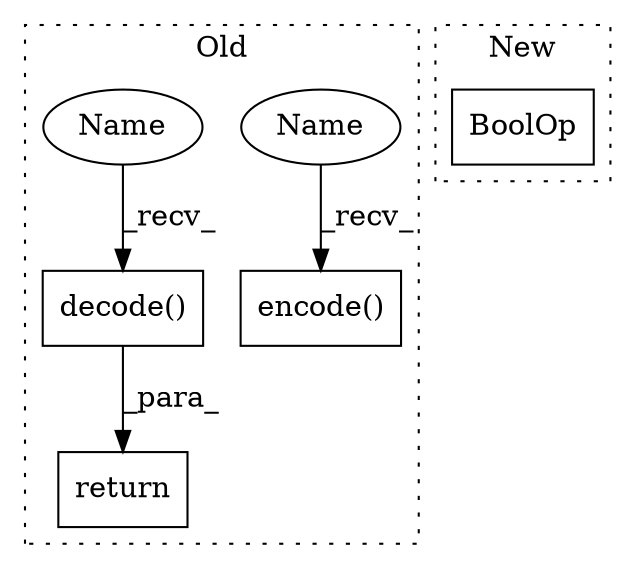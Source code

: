 digraph G {
subgraph cluster0 {
1 [label="encode()" a="75" s="1385,1412" l="17,22" shape="box"];
3 [label="decode()" a="75" s="1713,1739" l="17,27" shape="box"];
4 [label="return" a="93" s="1706" l="7" shape="box"];
5 [label="Name" a="87" s="1385" l="9" shape="ellipse"];
6 [label="Name" a="87" s="1713" l="9" shape="ellipse"];
label = "Old";
style="dotted";
}
subgraph cluster1 {
2 [label="BoolOp" a="72" s="2649" l="36" shape="box"];
label = "New";
style="dotted";
}
3 -> 4 [label="_para_"];
5 -> 1 [label="_recv_"];
6 -> 3 [label="_recv_"];
}